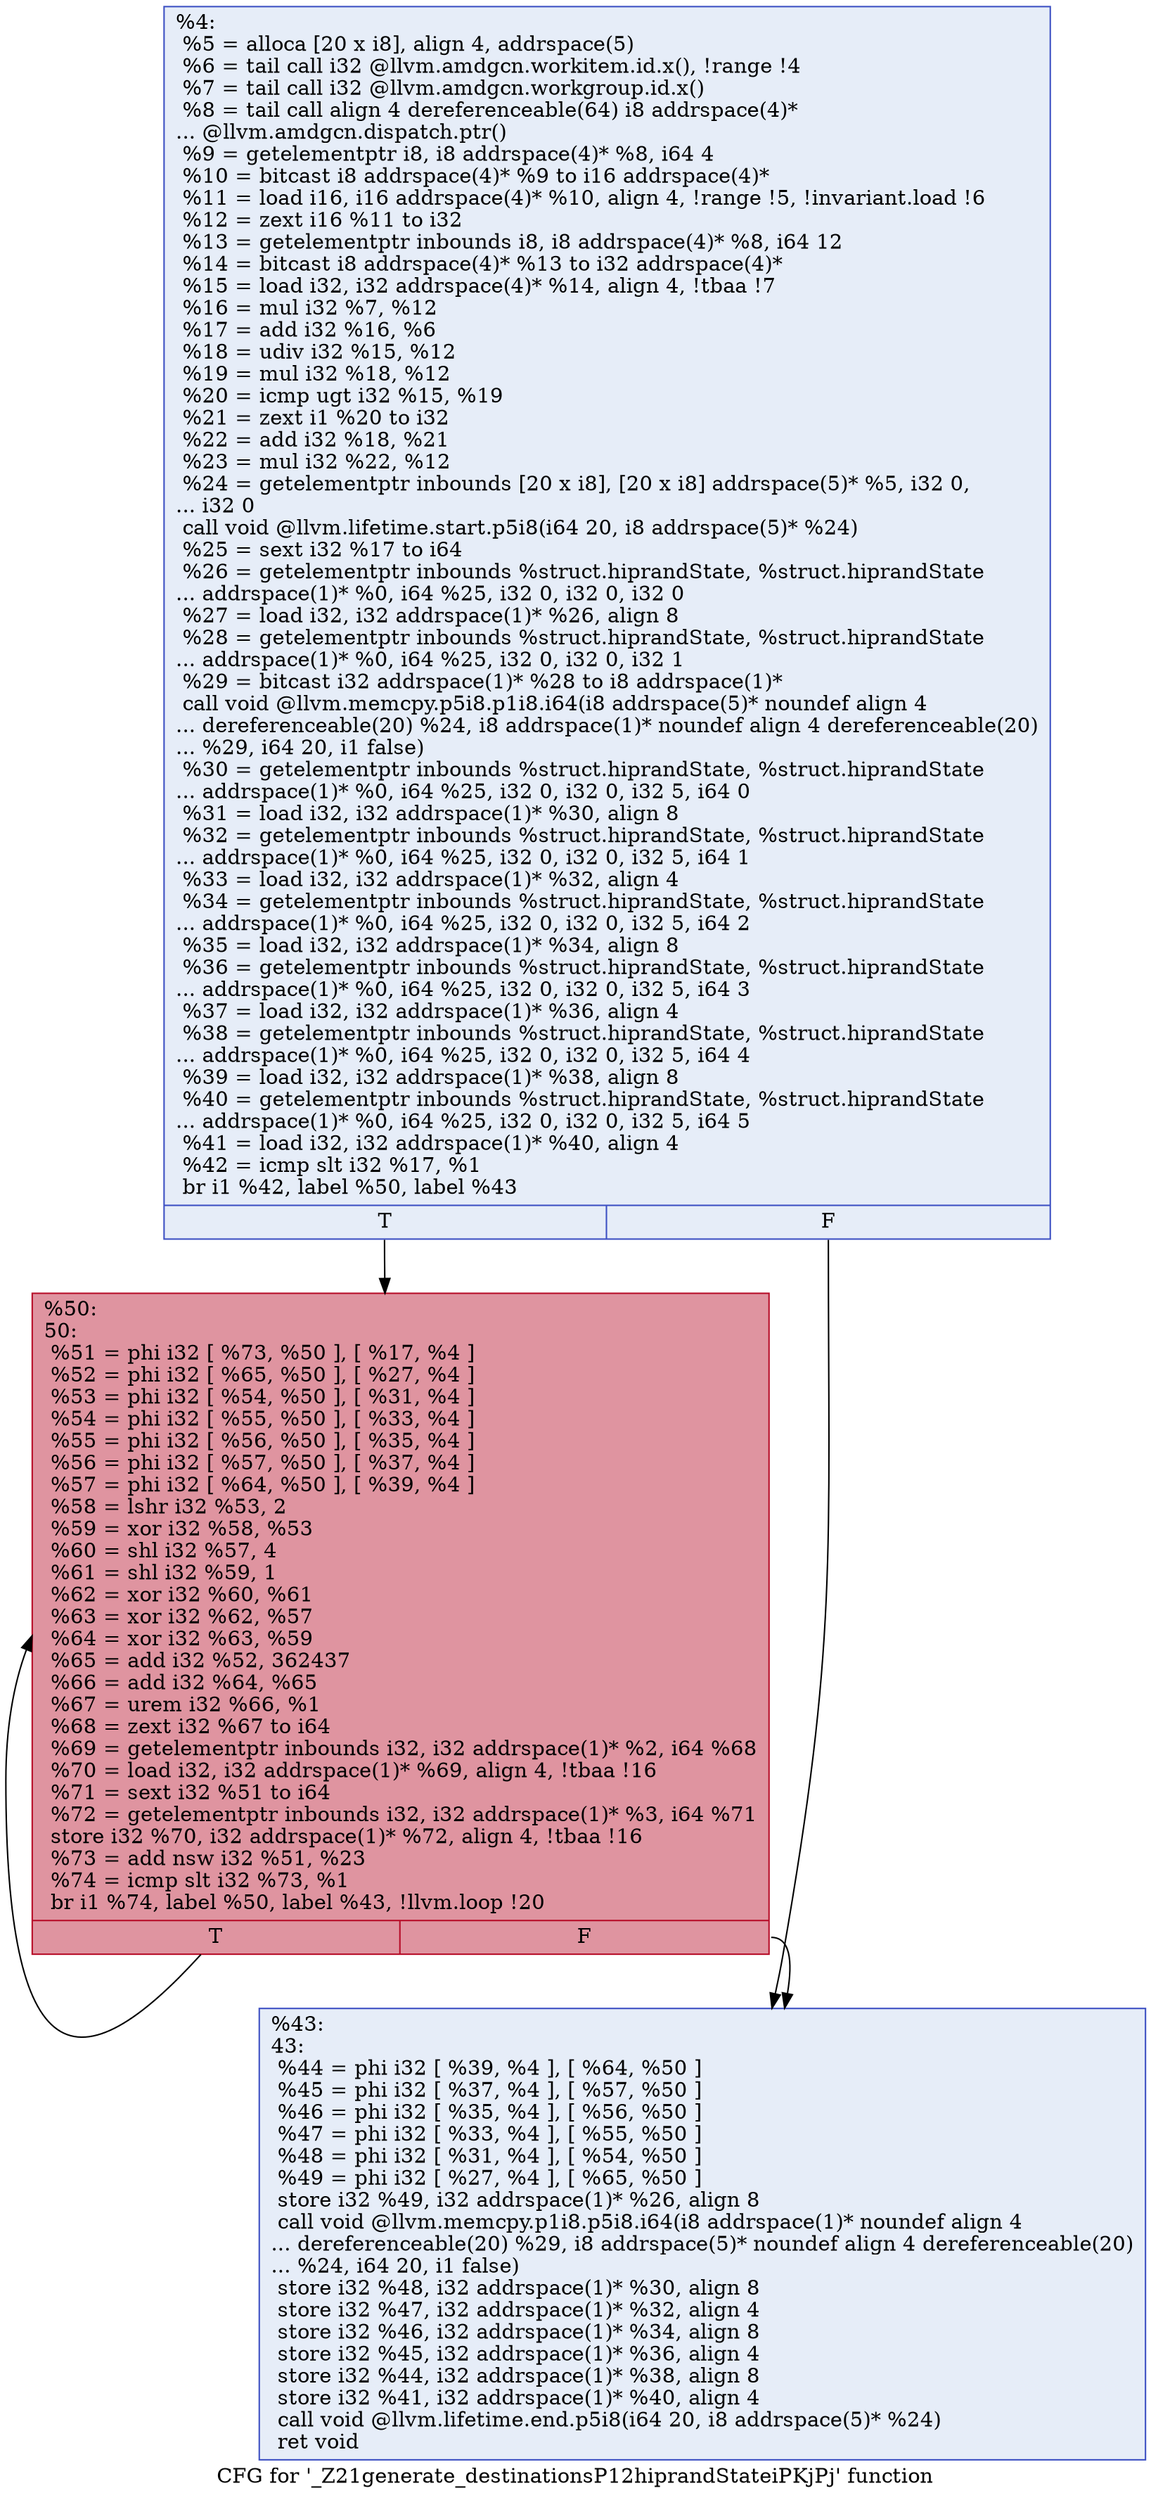 digraph "CFG for '_Z21generate_destinationsP12hiprandStateiPKjPj' function" {
	label="CFG for '_Z21generate_destinationsP12hiprandStateiPKjPj' function";

	Node0x521e300 [shape=record,color="#3d50c3ff", style=filled, fillcolor="#c7d7f070",label="{%4:\l  %5 = alloca [20 x i8], align 4, addrspace(5)\l  %6 = tail call i32 @llvm.amdgcn.workitem.id.x(), !range !4\l  %7 = tail call i32 @llvm.amdgcn.workgroup.id.x()\l  %8 = tail call align 4 dereferenceable(64) i8 addrspace(4)*\l... @llvm.amdgcn.dispatch.ptr()\l  %9 = getelementptr i8, i8 addrspace(4)* %8, i64 4\l  %10 = bitcast i8 addrspace(4)* %9 to i16 addrspace(4)*\l  %11 = load i16, i16 addrspace(4)* %10, align 4, !range !5, !invariant.load !6\l  %12 = zext i16 %11 to i32\l  %13 = getelementptr inbounds i8, i8 addrspace(4)* %8, i64 12\l  %14 = bitcast i8 addrspace(4)* %13 to i32 addrspace(4)*\l  %15 = load i32, i32 addrspace(4)* %14, align 4, !tbaa !7\l  %16 = mul i32 %7, %12\l  %17 = add i32 %16, %6\l  %18 = udiv i32 %15, %12\l  %19 = mul i32 %18, %12\l  %20 = icmp ugt i32 %15, %19\l  %21 = zext i1 %20 to i32\l  %22 = add i32 %18, %21\l  %23 = mul i32 %22, %12\l  %24 = getelementptr inbounds [20 x i8], [20 x i8] addrspace(5)* %5, i32 0,\l... i32 0\l  call void @llvm.lifetime.start.p5i8(i64 20, i8 addrspace(5)* %24)\l  %25 = sext i32 %17 to i64\l  %26 = getelementptr inbounds %struct.hiprandState, %struct.hiprandState\l... addrspace(1)* %0, i64 %25, i32 0, i32 0, i32 0\l  %27 = load i32, i32 addrspace(1)* %26, align 8\l  %28 = getelementptr inbounds %struct.hiprandState, %struct.hiprandState\l... addrspace(1)* %0, i64 %25, i32 0, i32 0, i32 1\l  %29 = bitcast i32 addrspace(1)* %28 to i8 addrspace(1)*\l  call void @llvm.memcpy.p5i8.p1i8.i64(i8 addrspace(5)* noundef align 4\l... dereferenceable(20) %24, i8 addrspace(1)* noundef align 4 dereferenceable(20)\l... %29, i64 20, i1 false)\l  %30 = getelementptr inbounds %struct.hiprandState, %struct.hiprandState\l... addrspace(1)* %0, i64 %25, i32 0, i32 0, i32 5, i64 0\l  %31 = load i32, i32 addrspace(1)* %30, align 8\l  %32 = getelementptr inbounds %struct.hiprandState, %struct.hiprandState\l... addrspace(1)* %0, i64 %25, i32 0, i32 0, i32 5, i64 1\l  %33 = load i32, i32 addrspace(1)* %32, align 4\l  %34 = getelementptr inbounds %struct.hiprandState, %struct.hiprandState\l... addrspace(1)* %0, i64 %25, i32 0, i32 0, i32 5, i64 2\l  %35 = load i32, i32 addrspace(1)* %34, align 8\l  %36 = getelementptr inbounds %struct.hiprandState, %struct.hiprandState\l... addrspace(1)* %0, i64 %25, i32 0, i32 0, i32 5, i64 3\l  %37 = load i32, i32 addrspace(1)* %36, align 4\l  %38 = getelementptr inbounds %struct.hiprandState, %struct.hiprandState\l... addrspace(1)* %0, i64 %25, i32 0, i32 0, i32 5, i64 4\l  %39 = load i32, i32 addrspace(1)* %38, align 8\l  %40 = getelementptr inbounds %struct.hiprandState, %struct.hiprandState\l... addrspace(1)* %0, i64 %25, i32 0, i32 0, i32 5, i64 5\l  %41 = load i32, i32 addrspace(1)* %40, align 4\l  %42 = icmp slt i32 %17, %1\l  br i1 %42, label %50, label %43\l|{<s0>T|<s1>F}}"];
	Node0x521e300:s0 -> Node0x5221d30;
	Node0x521e300:s1 -> Node0x5221dc0;
	Node0x5221dc0 [shape=record,color="#3d50c3ff", style=filled, fillcolor="#c7d7f070",label="{%43:\l43:                                               \l  %44 = phi i32 [ %39, %4 ], [ %64, %50 ]\l  %45 = phi i32 [ %37, %4 ], [ %57, %50 ]\l  %46 = phi i32 [ %35, %4 ], [ %56, %50 ]\l  %47 = phi i32 [ %33, %4 ], [ %55, %50 ]\l  %48 = phi i32 [ %31, %4 ], [ %54, %50 ]\l  %49 = phi i32 [ %27, %4 ], [ %65, %50 ]\l  store i32 %49, i32 addrspace(1)* %26, align 8\l  call void @llvm.memcpy.p1i8.p5i8.i64(i8 addrspace(1)* noundef align 4\l... dereferenceable(20) %29, i8 addrspace(5)* noundef align 4 dereferenceable(20)\l... %24, i64 20, i1 false)\l  store i32 %48, i32 addrspace(1)* %30, align 8\l  store i32 %47, i32 addrspace(1)* %32, align 4\l  store i32 %46, i32 addrspace(1)* %34, align 8\l  store i32 %45, i32 addrspace(1)* %36, align 4\l  store i32 %44, i32 addrspace(1)* %38, align 8\l  store i32 %41, i32 addrspace(1)* %40, align 4\l  call void @llvm.lifetime.end.p5i8(i64 20, i8 addrspace(5)* %24)\l  ret void\l}"];
	Node0x5221d30 [shape=record,color="#b70d28ff", style=filled, fillcolor="#b70d2870",label="{%50:\l50:                                               \l  %51 = phi i32 [ %73, %50 ], [ %17, %4 ]\l  %52 = phi i32 [ %65, %50 ], [ %27, %4 ]\l  %53 = phi i32 [ %54, %50 ], [ %31, %4 ]\l  %54 = phi i32 [ %55, %50 ], [ %33, %4 ]\l  %55 = phi i32 [ %56, %50 ], [ %35, %4 ]\l  %56 = phi i32 [ %57, %50 ], [ %37, %4 ]\l  %57 = phi i32 [ %64, %50 ], [ %39, %4 ]\l  %58 = lshr i32 %53, 2\l  %59 = xor i32 %58, %53\l  %60 = shl i32 %57, 4\l  %61 = shl i32 %59, 1\l  %62 = xor i32 %60, %61\l  %63 = xor i32 %62, %57\l  %64 = xor i32 %63, %59\l  %65 = add i32 %52, 362437\l  %66 = add i32 %64, %65\l  %67 = urem i32 %66, %1\l  %68 = zext i32 %67 to i64\l  %69 = getelementptr inbounds i32, i32 addrspace(1)* %2, i64 %68\l  %70 = load i32, i32 addrspace(1)* %69, align 4, !tbaa !16\l  %71 = sext i32 %51 to i64\l  %72 = getelementptr inbounds i32, i32 addrspace(1)* %3, i64 %71\l  store i32 %70, i32 addrspace(1)* %72, align 4, !tbaa !16\l  %73 = add nsw i32 %51, %23\l  %74 = icmp slt i32 %73, %1\l  br i1 %74, label %50, label %43, !llvm.loop !20\l|{<s0>T|<s1>F}}"];
	Node0x5221d30:s0 -> Node0x5221d30;
	Node0x5221d30:s1 -> Node0x5221dc0;
}
